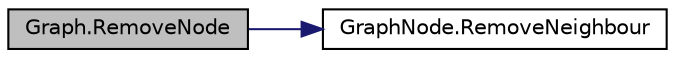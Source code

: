 digraph "Graph.RemoveNode"
{
 // LATEX_PDF_SIZE
  edge [fontname="Helvetica",fontsize="10",labelfontname="Helvetica",labelfontsize="10"];
  node [fontname="Helvetica",fontsize="10",shape=record];
  rankdir="LR";
  Node1 [label="Graph.RemoveNode",height=0.2,width=0.4,color="black", fillcolor="grey75", style="filled", fontcolor="black",tooltip=" "];
  Node1 -> Node2 [color="midnightblue",fontsize="10",style="solid",fontname="Helvetica"];
  Node2 [label="GraphNode.RemoveNeighbour",height=0.2,width=0.4,color="black", fillcolor="white", style="filled",URL="$class_graph_node.html#adc8f138bb8ab796094560cbc4a9adc62",tooltip=" "];
}
